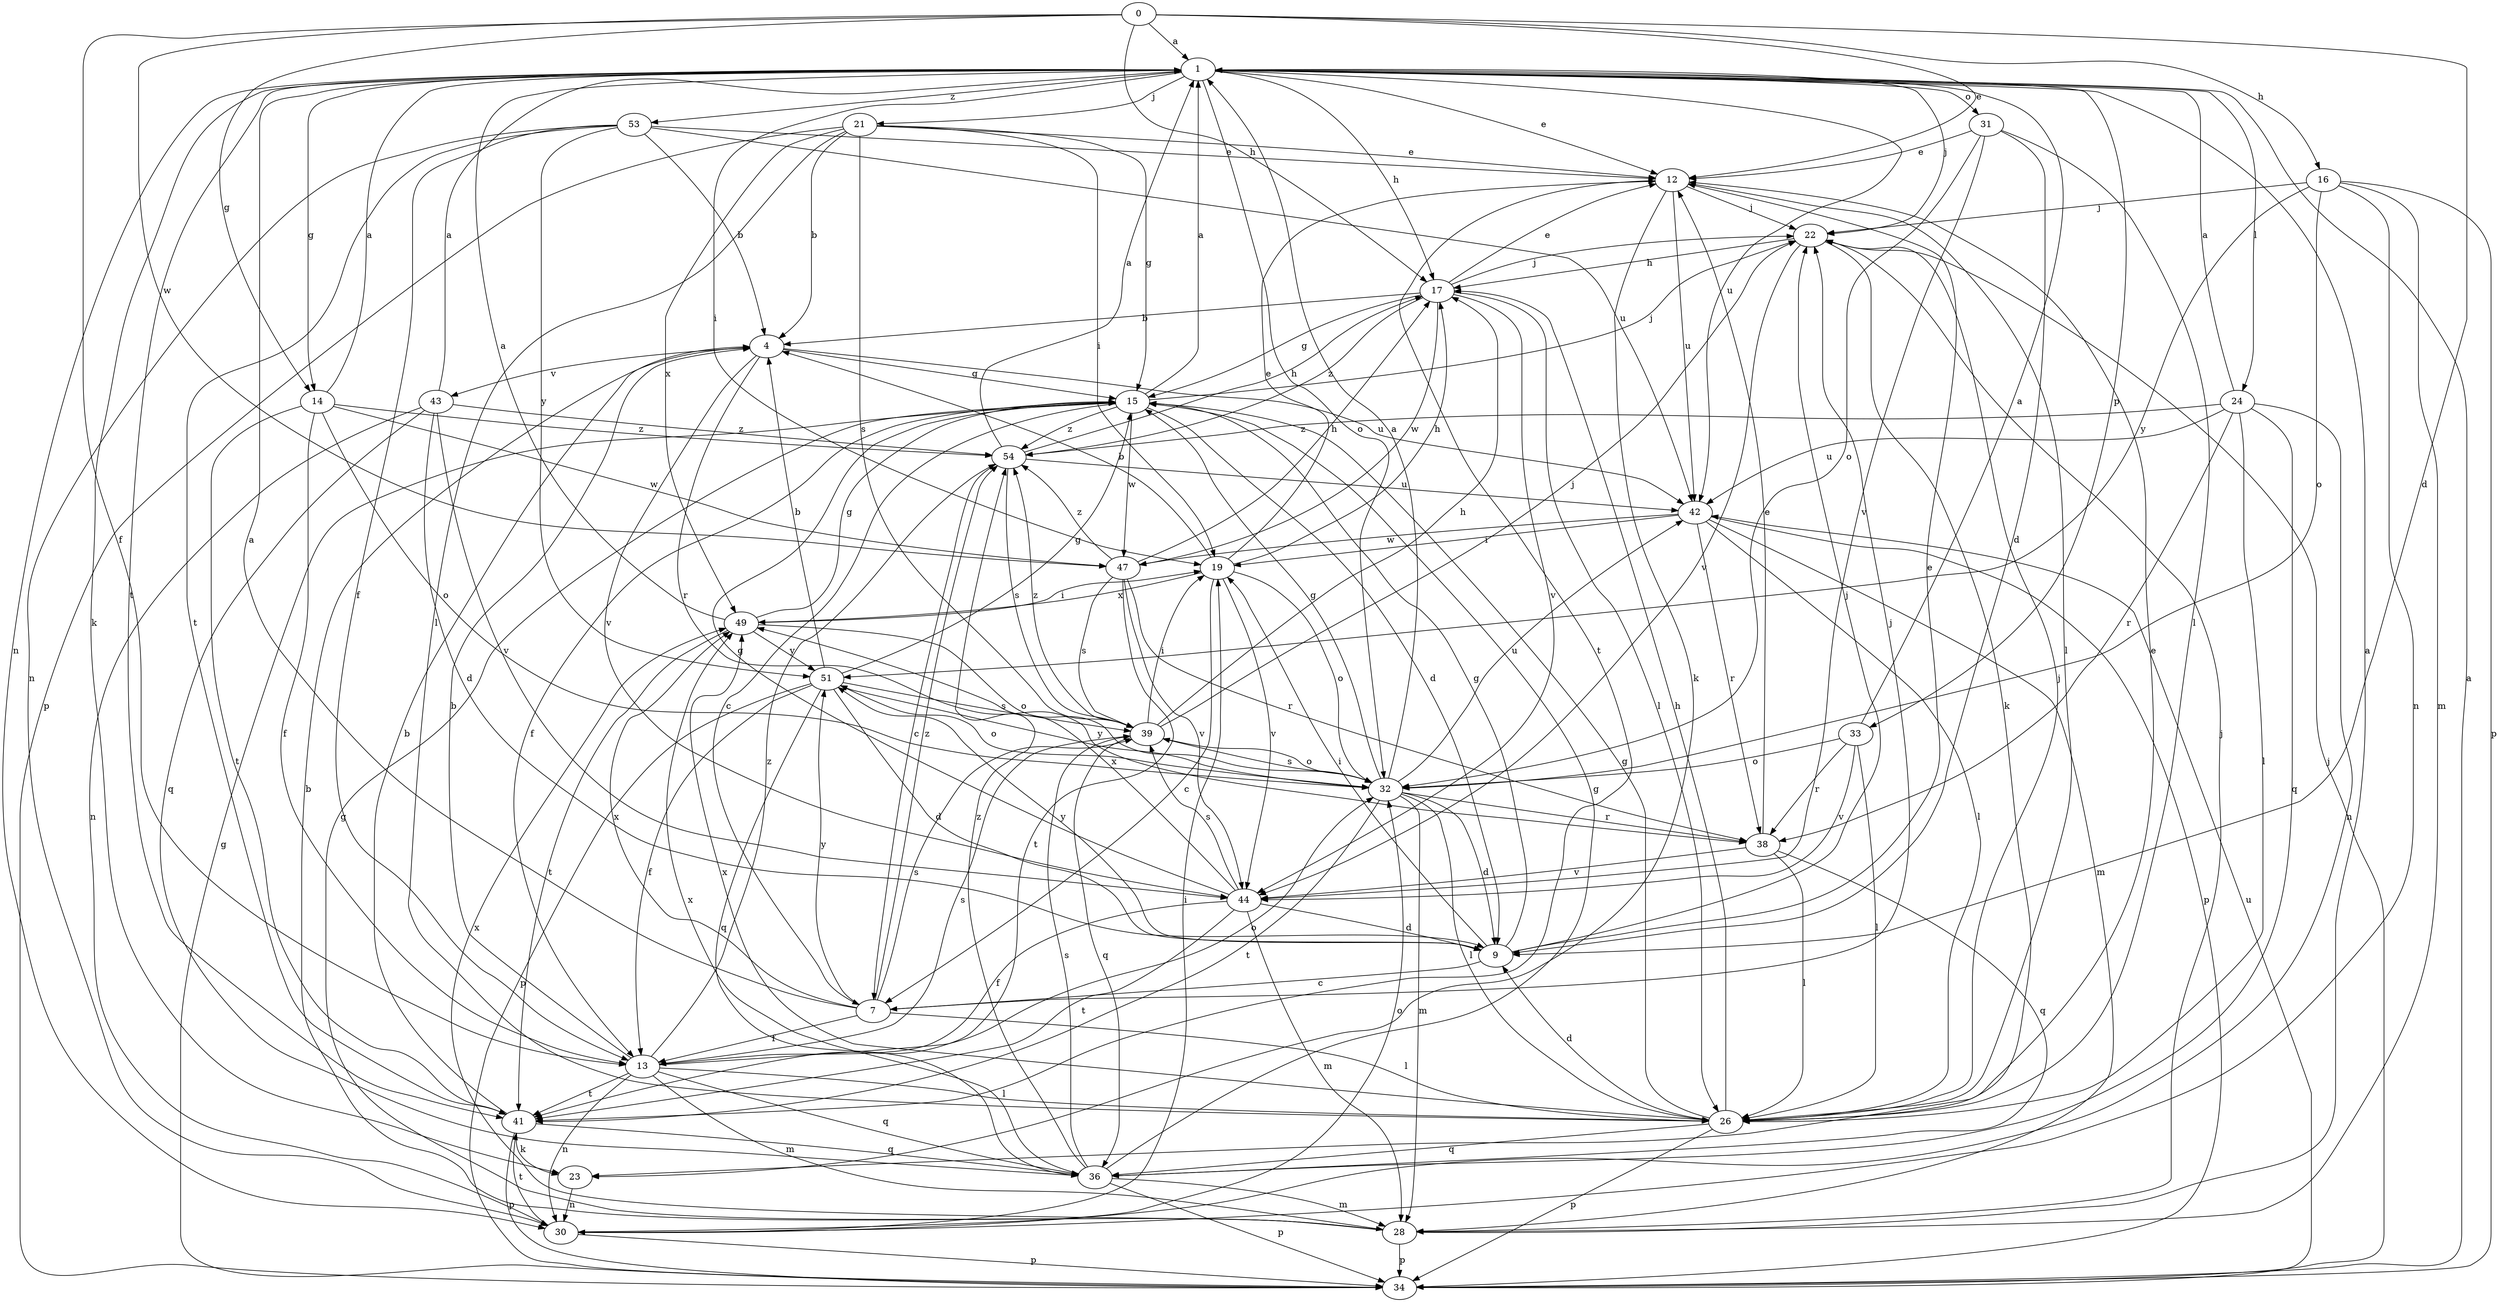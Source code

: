 strict digraph  {
0;
1;
4;
7;
9;
12;
13;
14;
15;
16;
17;
19;
21;
22;
23;
24;
26;
28;
30;
31;
32;
33;
34;
36;
38;
39;
41;
42;
43;
44;
47;
49;
51;
53;
54;
0 -> 1  [label=a];
0 -> 9  [label=d];
0 -> 12  [label=e];
0 -> 13  [label=f];
0 -> 14  [label=g];
0 -> 16  [label=h];
0 -> 17  [label=h];
0 -> 47  [label=w];
1 -> 12  [label=e];
1 -> 14  [label=g];
1 -> 17  [label=h];
1 -> 19  [label=i];
1 -> 21  [label=j];
1 -> 22  [label=j];
1 -> 23  [label=k];
1 -> 24  [label=l];
1 -> 30  [label=n];
1 -> 31  [label=o];
1 -> 32  [label=o];
1 -> 33  [label=p];
1 -> 41  [label=t];
1 -> 42  [label=u];
1 -> 53  [label=z];
4 -> 15  [label=g];
4 -> 38  [label=r];
4 -> 42  [label=u];
4 -> 43  [label=v];
4 -> 44  [label=v];
7 -> 1  [label=a];
7 -> 13  [label=f];
7 -> 22  [label=j];
7 -> 26  [label=l];
7 -> 39  [label=s];
7 -> 49  [label=x];
7 -> 51  [label=y];
7 -> 54  [label=z];
9 -> 7  [label=c];
9 -> 12  [label=e];
9 -> 15  [label=g];
9 -> 19  [label=i];
9 -> 22  [label=j];
9 -> 51  [label=y];
12 -> 22  [label=j];
12 -> 23  [label=k];
12 -> 26  [label=l];
12 -> 41  [label=t];
12 -> 42  [label=u];
13 -> 4  [label=b];
13 -> 26  [label=l];
13 -> 28  [label=m];
13 -> 30  [label=n];
13 -> 32  [label=o];
13 -> 36  [label=q];
13 -> 39  [label=s];
13 -> 41  [label=t];
13 -> 54  [label=z];
14 -> 1  [label=a];
14 -> 13  [label=f];
14 -> 32  [label=o];
14 -> 41  [label=t];
14 -> 47  [label=w];
14 -> 54  [label=z];
15 -> 1  [label=a];
15 -> 7  [label=c];
15 -> 9  [label=d];
15 -> 13  [label=f];
15 -> 22  [label=j];
15 -> 47  [label=w];
15 -> 54  [label=z];
16 -> 22  [label=j];
16 -> 28  [label=m];
16 -> 30  [label=n];
16 -> 32  [label=o];
16 -> 34  [label=p];
16 -> 51  [label=y];
17 -> 4  [label=b];
17 -> 12  [label=e];
17 -> 15  [label=g];
17 -> 22  [label=j];
17 -> 26  [label=l];
17 -> 44  [label=v];
17 -> 47  [label=w];
17 -> 54  [label=z];
19 -> 4  [label=b];
19 -> 7  [label=c];
19 -> 12  [label=e];
19 -> 17  [label=h];
19 -> 32  [label=o];
19 -> 44  [label=v];
19 -> 49  [label=x];
21 -> 4  [label=b];
21 -> 12  [label=e];
21 -> 15  [label=g];
21 -> 19  [label=i];
21 -> 26  [label=l];
21 -> 34  [label=p];
21 -> 39  [label=s];
21 -> 49  [label=x];
22 -> 17  [label=h];
22 -> 23  [label=k];
22 -> 44  [label=v];
23 -> 30  [label=n];
24 -> 1  [label=a];
24 -> 26  [label=l];
24 -> 30  [label=n];
24 -> 36  [label=q];
24 -> 38  [label=r];
24 -> 42  [label=u];
24 -> 54  [label=z];
26 -> 9  [label=d];
26 -> 12  [label=e];
26 -> 15  [label=g];
26 -> 17  [label=h];
26 -> 22  [label=j];
26 -> 34  [label=p];
26 -> 36  [label=q];
26 -> 49  [label=x];
28 -> 1  [label=a];
28 -> 4  [label=b];
28 -> 15  [label=g];
28 -> 22  [label=j];
28 -> 34  [label=p];
28 -> 49  [label=x];
30 -> 19  [label=i];
30 -> 32  [label=o];
30 -> 34  [label=p];
30 -> 41  [label=t];
31 -> 9  [label=d];
31 -> 12  [label=e];
31 -> 26  [label=l];
31 -> 32  [label=o];
31 -> 44  [label=v];
32 -> 1  [label=a];
32 -> 9  [label=d];
32 -> 15  [label=g];
32 -> 26  [label=l];
32 -> 28  [label=m];
32 -> 38  [label=r];
32 -> 39  [label=s];
32 -> 41  [label=t];
32 -> 42  [label=u];
32 -> 51  [label=y];
33 -> 1  [label=a];
33 -> 26  [label=l];
33 -> 32  [label=o];
33 -> 38  [label=r];
33 -> 44  [label=v];
34 -> 1  [label=a];
34 -> 15  [label=g];
34 -> 22  [label=j];
34 -> 42  [label=u];
36 -> 15  [label=g];
36 -> 28  [label=m];
36 -> 34  [label=p];
36 -> 39  [label=s];
36 -> 49  [label=x];
36 -> 54  [label=z];
38 -> 12  [label=e];
38 -> 26  [label=l];
38 -> 36  [label=q];
38 -> 44  [label=v];
39 -> 17  [label=h];
39 -> 19  [label=i];
39 -> 22  [label=j];
39 -> 32  [label=o];
39 -> 36  [label=q];
39 -> 54  [label=z];
41 -> 4  [label=b];
41 -> 23  [label=k];
41 -> 34  [label=p];
41 -> 36  [label=q];
42 -> 19  [label=i];
42 -> 26  [label=l];
42 -> 28  [label=m];
42 -> 34  [label=p];
42 -> 38  [label=r];
42 -> 47  [label=w];
43 -> 1  [label=a];
43 -> 9  [label=d];
43 -> 30  [label=n];
43 -> 36  [label=q];
43 -> 44  [label=v];
43 -> 54  [label=z];
44 -> 9  [label=d];
44 -> 13  [label=f];
44 -> 15  [label=g];
44 -> 28  [label=m];
44 -> 39  [label=s];
44 -> 41  [label=t];
44 -> 49  [label=x];
47 -> 17  [label=h];
47 -> 38  [label=r];
47 -> 39  [label=s];
47 -> 41  [label=t];
47 -> 44  [label=v];
47 -> 54  [label=z];
49 -> 1  [label=a];
49 -> 15  [label=g];
49 -> 19  [label=i];
49 -> 32  [label=o];
49 -> 41  [label=t];
49 -> 51  [label=y];
51 -> 4  [label=b];
51 -> 9  [label=d];
51 -> 13  [label=f];
51 -> 15  [label=g];
51 -> 32  [label=o];
51 -> 34  [label=p];
51 -> 36  [label=q];
51 -> 39  [label=s];
53 -> 4  [label=b];
53 -> 12  [label=e];
53 -> 13  [label=f];
53 -> 30  [label=n];
53 -> 41  [label=t];
53 -> 42  [label=u];
53 -> 51  [label=y];
54 -> 1  [label=a];
54 -> 7  [label=c];
54 -> 17  [label=h];
54 -> 39  [label=s];
54 -> 42  [label=u];
}
